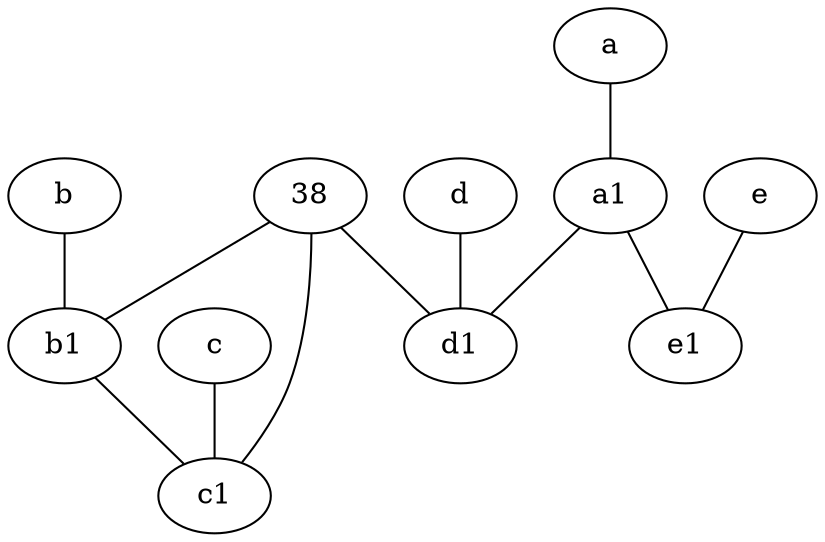 graph {
	node [labelfontsize=50]
	b1 [labelfontsize=50 pos="9,4!"]
	d1 [labelfontsize=50 pos="3,5!"]
	e1 [labelfontsize=50 pos="7,7!"]
	a1 [labelfontsize=50 pos="8,3!"]
	b [labelfontsize=50 pos="10,4!"]
	e [labelfontsize=50 pos="7,9!"]
	c [labelfontsize=50 pos="4.5,2!"]
	38 [labelfontsize=50]
	d [labelfontsize=50 pos="2,5!"]
	a [labelfontsize=50 pos="8,2!"]
	c1 [labelfontsize=50 pos="4.5,3!"]
	b1 -- c1
	d -- d1
	38 -- c1
	a -- a1
	b -- b1
	38 -- d1
	a1 -- e1
	c -- c1
	e -- e1
	38 -- b1
	a1 -- d1
}
